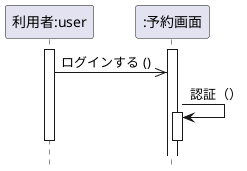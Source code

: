 @startuml
hide footbox
participant "利用者:user" as u
participant ":予約画面" as  y
activate u
activate y
u ->> y :ログインする ()
y -> y: 認証（）
activate y
deactivate u
deactivate y
@enduml